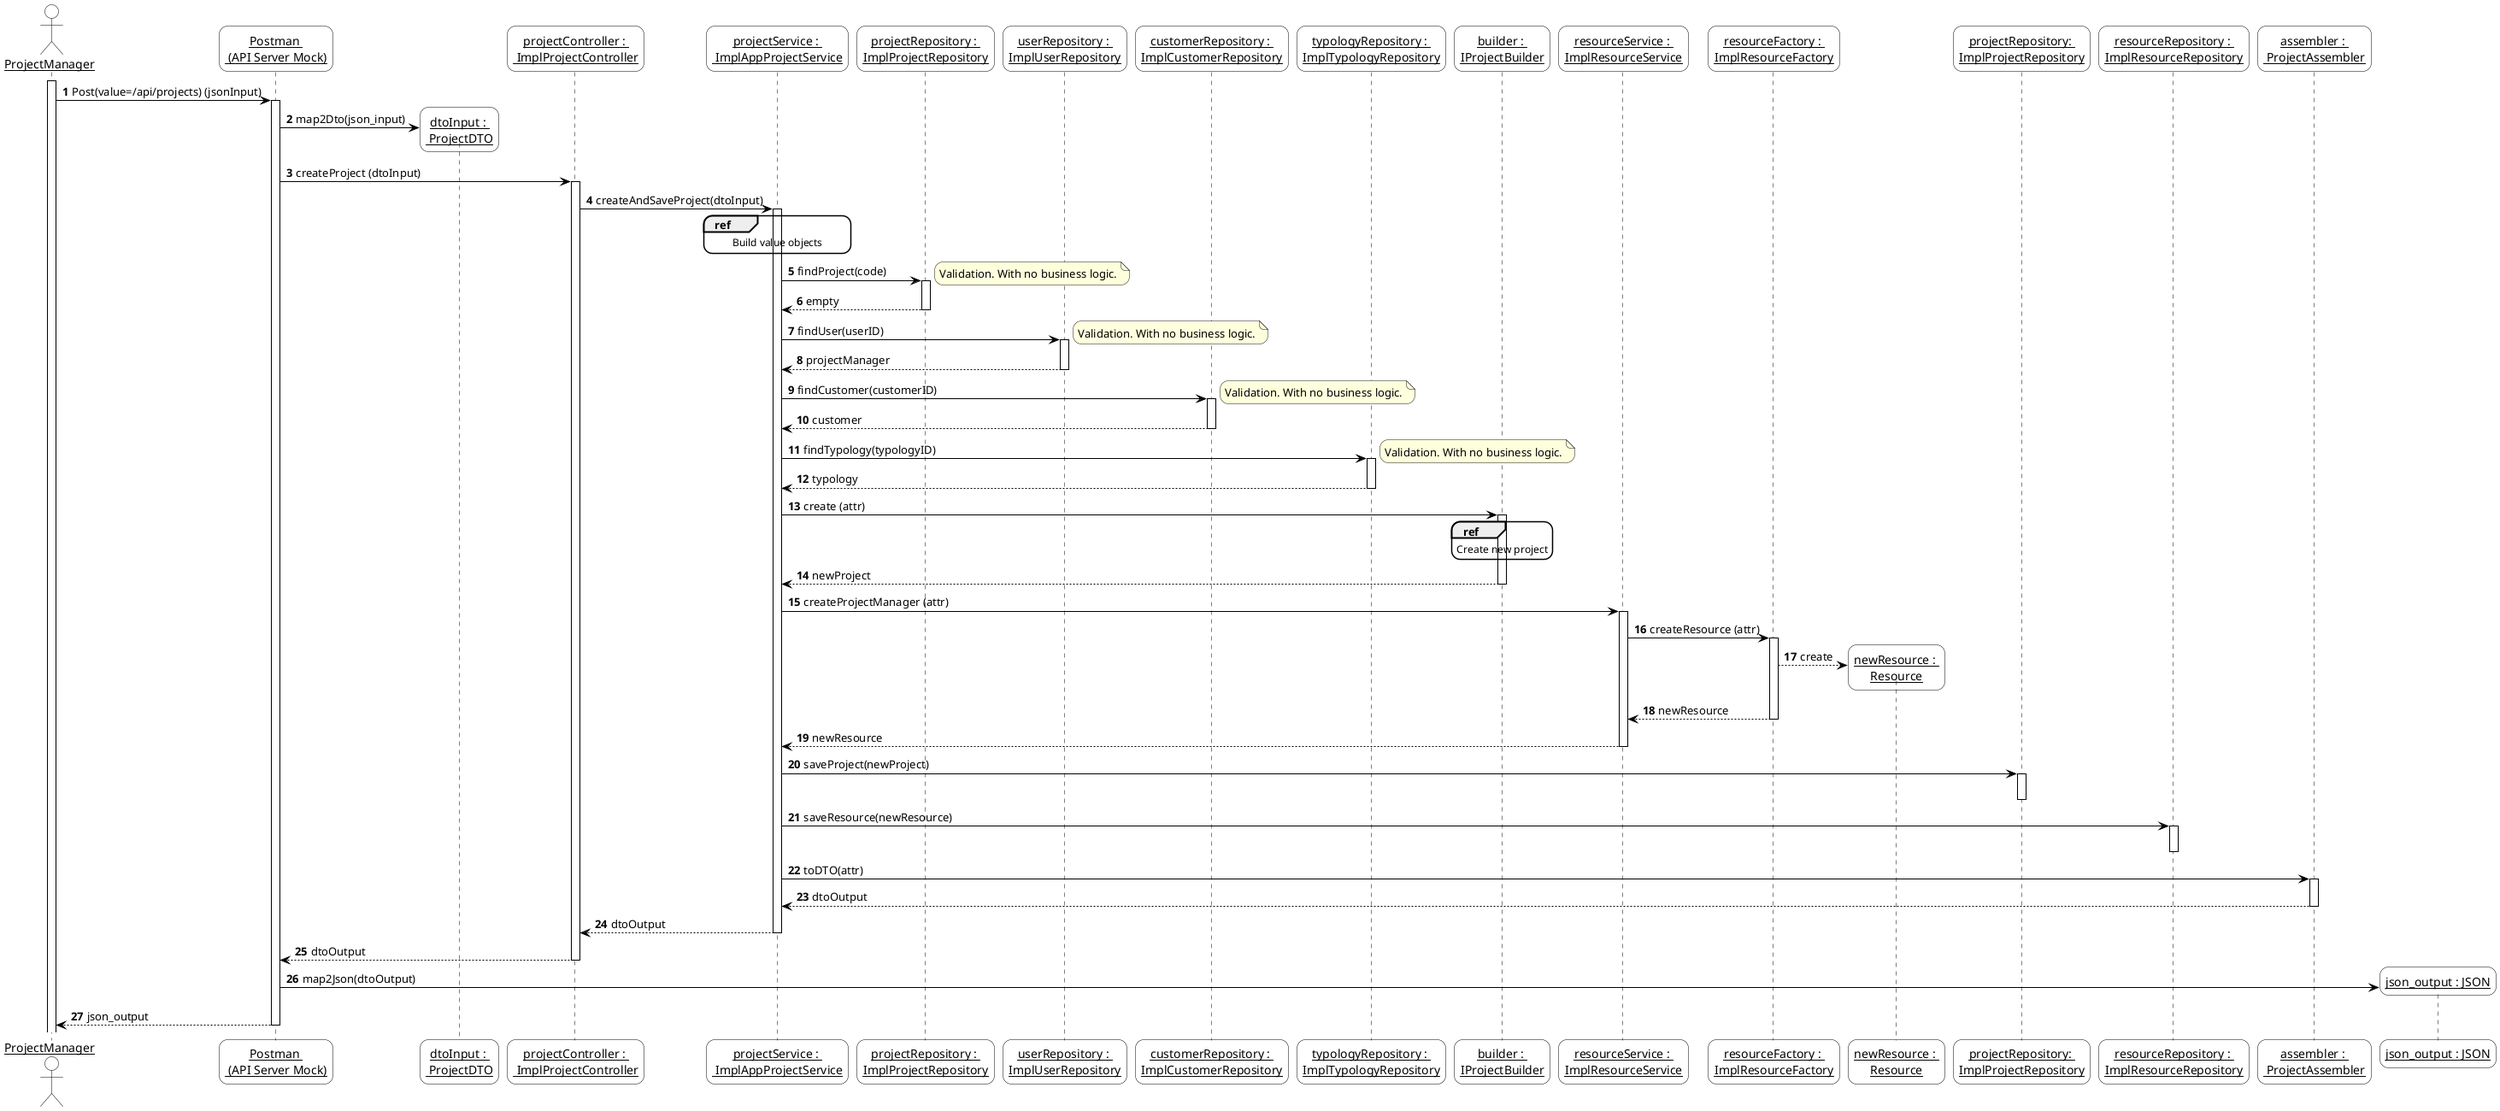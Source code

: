 @startuml
'https://plantuml.com/sequence-diagramskinparam sequenceArrowThickness 2
skinparam roundcorner 20
skinparam maxmessagesize 0
skinparam sequenceParticipant underline
skinparam sequence {
ArrowColor black
ActorBorderColor #black
LifeLineBorderColor black
LifeLineBackgroundColor white
ParticipantBorderColor black
ParticipantBackgroundColor #transparent
ParticipantFontName Aapex
ParticipantFontSize 14
ParticipantFontColor black
ActorBackgroundColor #transparent
ActorFontColor black
ActorFontSize 14
ActorFontName Aapex
}
autonumber
autoactivate on

actor "ProjectManager" as PM

activate PM
    PM -> "Postman \n (API Server Mock)" : Post(value=/api/projects) (jsonInput)

            "Postman \n (API Server Mock)" -> "dtoInput : \n ProjectDTO"** : map2Dto(json_input)
            "Postman \n (API Server Mock)" -> "projectController : \n ImplProjectController" : createProject (dtoInput)

                    "projectController : \n ImplProjectController" -> "projectService : \n ImplAppProjectService" : createAndSaveProject(dtoInput)

                    ref over "projectService : \n ImplAppProjectService" : Build value objects

                    "projectService : \n ImplAppProjectService" -> "projectRepository : \nImplProjectRepository" : findProject(code)
                    note right
                        Validation. With no business logic.
                    endnote
                    "projectRepository : \nImplProjectRepository" --> "projectService : \n ImplAppProjectService" : empty

                    "projectService : \n ImplAppProjectService" -> "userRepository : \nImplUserRepository" : findUser(userID)
                    note right
                        Validation. With no business logic.
                    endnote

                    "userRepository : \nImplUserRepository" --> "projectService : \n ImplAppProjectService" : projectManager
                    "projectService : \n ImplAppProjectService" -> "customerRepository : \nImplCustomerRepository" : findCustomer(customerID)
                    note right
                        Validation. With no business logic.
                    endnote
                    "customerRepository : \nImplCustomerRepository" --> "projectService : \n ImplAppProjectService" : customer

                    "projectService : \n ImplAppProjectService" -> "typologyRepository : \nImplTypologyRepository" : findTypology(typologyID)
                    note right
                       Validation. With no business logic.
                    endnote
                    "typologyRepository : \nImplTypologyRepository" --> "projectService : \n ImplAppProjectService" : typology

                    "projectService : \n ImplAppProjectService" -> "builder : \nIProjectBuilder" : create (attr)
                    ref over  "builder : \nIProjectBuilder" : Create new project
                    "builder : \nIProjectBuilder" --> "projectService : \n ImplAppProjectService" : newProject


                    "projectService : \n ImplAppProjectService" -> "resourceService : \nImplResourceService" : createProjectManager (attr)
                    "resourceService : \nImplResourceService" -> "resourceFactory : \nImplResourceFactory" : createResource (attr)
                    "resourceFactory : \nImplResourceFactory" --> "newResource : \nResource"** : create
                    "resourceFactory : \nImplResourceFactory" --> "resourceService : \nImplResourceService" : newResource
                    "resourceService : \nImplResourceService" --> "projectService : \n ImplAppProjectService" : newResource

                    "projectService : \n ImplAppProjectService" -> "projectRepository: \nImplProjectRepository" : saveProject(newProject)
                    deactivate
                    "projectService : \n ImplAppProjectService" -> "resourceRepository : \nImplResourceRepository" : saveResource(newResource)
                    deactivate

                    "projectService : \n ImplAppProjectService" -> "assembler : \n ProjectAssembler" : toDTO(attr)
                    "assembler : \n ProjectAssembler" --> "projectService : \n ImplAppProjectService" : dtoOutput

                    "projectService : \n ImplAppProjectService" --> "projectController : \n ImplProjectController" : dtoOutput

                "projectController : \n ImplProjectController" --> "Postman \n (API Server Mock)" : dtoOutput

            "Postman \n (API Server Mock)" -> "json_output : JSON"** : map2Json(dtoOutput)
    "Postman \n (API Server Mock)" --> PM : json_output

@enduml
